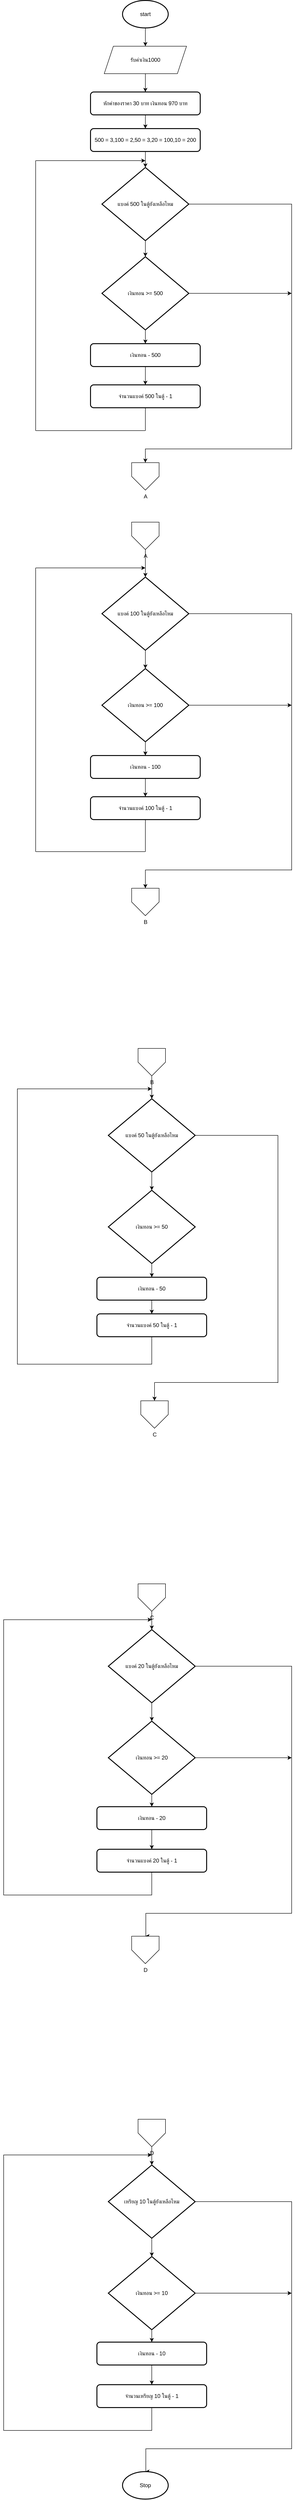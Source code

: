 <mxfile version="24.6.4" type="github">
  <diagram name="หน้า-1" id="jV5TbCkQOKdezUK5hESR">
    <mxGraphModel dx="1500" dy="796" grid="1" gridSize="10" guides="1" tooltips="1" connect="1" arrows="1" fold="1" page="1" pageScale="1" pageWidth="827" pageHeight="1169" math="0" shadow="0">
      <root>
        <mxCell id="0" />
        <mxCell id="1" parent="0" />
        <mxCell id="BRDeZYxLdoO6Mut2X1TK-2" value="start" style="strokeWidth=2;html=1;shape=mxgraph.flowchart.start_1;whiteSpace=wrap;" vertex="1" parent="1">
          <mxGeometry x="350" y="60" width="100" height="60" as="geometry" />
        </mxCell>
        <mxCell id="BRDeZYxLdoO6Mut2X1TK-5" value="รับค่าเงิน1000" style="shape=parallelogram;perimeter=parallelogramPerimeter;whiteSpace=wrap;html=1;fixedSize=1;" vertex="1" parent="1">
          <mxGeometry x="310" y="160" width="180" height="60" as="geometry" />
        </mxCell>
        <mxCell id="BRDeZYxLdoO6Mut2X1TK-6" value="" style="endArrow=classic;html=1;rounded=0;exitX=0.5;exitY=1;exitDx=0;exitDy=0;exitPerimeter=0;entryX=0.5;entryY=0;entryDx=0;entryDy=0;" edge="1" parent="1" source="BRDeZYxLdoO6Mut2X1TK-2" target="BRDeZYxLdoO6Mut2X1TK-5">
          <mxGeometry width="50" height="50" relative="1" as="geometry">
            <mxPoint x="390" y="260" as="sourcePoint" />
            <mxPoint x="440" y="210" as="targetPoint" />
          </mxGeometry>
        </mxCell>
        <mxCell id="BRDeZYxLdoO6Mut2X1TK-7" value="หักค่าของราคา 30 บาท เงินทอน 970 บาท" style="rounded=1;whiteSpace=wrap;html=1;absoluteArcSize=1;arcSize=14;strokeWidth=2;" vertex="1" parent="1">
          <mxGeometry x="280" y="260" width="240" height="50" as="geometry" />
        </mxCell>
        <mxCell id="BRDeZYxLdoO6Mut2X1TK-8" value="" style="endArrow=classic;html=1;rounded=0;exitX=0.5;exitY=1;exitDx=0;exitDy=0;entryX=0.5;entryY=0;entryDx=0;entryDy=0;" edge="1" parent="1" source="BRDeZYxLdoO6Mut2X1TK-5" target="BRDeZYxLdoO6Mut2X1TK-7">
          <mxGeometry width="50" height="50" relative="1" as="geometry">
            <mxPoint x="390" y="260" as="sourcePoint" />
            <mxPoint x="440" y="210" as="targetPoint" />
          </mxGeometry>
        </mxCell>
        <mxCell id="BRDeZYxLdoO6Mut2X1TK-111" style="edgeStyle=orthogonalEdgeStyle;rounded=0;orthogonalLoop=1;jettySize=auto;html=1;exitX=1;exitY=0.5;exitDx=0;exitDy=0;exitPerimeter=0;" edge="1" parent="1" source="BRDeZYxLdoO6Mut2X1TK-11" target="BRDeZYxLdoO6Mut2X1TK-40">
          <mxGeometry relative="1" as="geometry">
            <Array as="points">
              <mxPoint x="720" y="505" />
              <mxPoint x="720" y="1040" />
              <mxPoint x="400" y="1040" />
            </Array>
          </mxGeometry>
        </mxCell>
        <mxCell id="BRDeZYxLdoO6Mut2X1TK-11" value="แบงค์ 500 ในตู้ยังเหลือไหม" style="strokeWidth=2;html=1;shape=mxgraph.flowchart.decision;whiteSpace=wrap;" vertex="1" parent="1">
          <mxGeometry x="305" y="425" width="190" height="160" as="geometry" />
        </mxCell>
        <mxCell id="BRDeZYxLdoO6Mut2X1TK-13" value="เงินทอน - 500" style="rounded=1;whiteSpace=wrap;html=1;absoluteArcSize=1;arcSize=14;strokeWidth=2;" vertex="1" parent="1">
          <mxGeometry x="280" y="810" width="240" height="50" as="geometry" />
        </mxCell>
        <mxCell id="BRDeZYxLdoO6Mut2X1TK-14" value="จำนวนแบงค์ 500 ในตู้ - 1" style="rounded=1;whiteSpace=wrap;html=1;absoluteArcSize=1;arcSize=14;strokeWidth=2;" vertex="1" parent="1">
          <mxGeometry x="280" y="900" width="240" height="50" as="geometry" />
        </mxCell>
        <mxCell id="BRDeZYxLdoO6Mut2X1TK-112" style="edgeStyle=orthogonalEdgeStyle;rounded=0;orthogonalLoop=1;jettySize=auto;html=1;exitX=1;exitY=0.5;exitDx=0;exitDy=0;exitPerimeter=0;" edge="1" parent="1" source="BRDeZYxLdoO6Mut2X1TK-20">
          <mxGeometry relative="1" as="geometry">
            <mxPoint x="720" y="700" as="targetPoint" />
          </mxGeometry>
        </mxCell>
        <mxCell id="BRDeZYxLdoO6Mut2X1TK-20" value="เงินทอน &amp;gt;= 500" style="strokeWidth=2;html=1;shape=mxgraph.flowchart.decision;whiteSpace=wrap;" vertex="1" parent="1">
          <mxGeometry x="305" y="620" width="190" height="160" as="geometry" />
        </mxCell>
        <mxCell id="BRDeZYxLdoO6Mut2X1TK-24" value="500 = 3,100 = 2,50 = 3,20 = 100,10 = 200" style="rounded=1;whiteSpace=wrap;html=1;absoluteArcSize=1;arcSize=14;strokeWidth=2;" vertex="1" parent="1">
          <mxGeometry x="280" y="340" width="240" height="50" as="geometry" />
        </mxCell>
        <mxCell id="BRDeZYxLdoO6Mut2X1TK-25" value="" style="endArrow=classic;html=1;rounded=0;exitX=0.5;exitY=1;exitDx=0;exitDy=0;entryX=0.5;entryY=0;entryDx=0;entryDy=0;" edge="1" parent="1" source="BRDeZYxLdoO6Mut2X1TK-7" target="BRDeZYxLdoO6Mut2X1TK-24">
          <mxGeometry width="50" height="50" relative="1" as="geometry">
            <mxPoint x="390" y="480" as="sourcePoint" />
            <mxPoint x="440" y="430" as="targetPoint" />
          </mxGeometry>
        </mxCell>
        <mxCell id="BRDeZYxLdoO6Mut2X1TK-26" value="" style="endArrow=classic;html=1;rounded=0;exitX=0.5;exitY=1;exitDx=0;exitDy=0;entryX=0.5;entryY=0;entryDx=0;entryDy=0;entryPerimeter=0;" edge="1" parent="1" source="BRDeZYxLdoO6Mut2X1TK-24" target="BRDeZYxLdoO6Mut2X1TK-11">
          <mxGeometry width="50" height="50" relative="1" as="geometry">
            <mxPoint x="390" y="480" as="sourcePoint" />
            <mxPoint x="440" y="430" as="targetPoint" />
          </mxGeometry>
        </mxCell>
        <mxCell id="BRDeZYxLdoO6Mut2X1TK-27" value="" style="endArrow=classic;html=1;rounded=0;exitX=0.5;exitY=1;exitDx=0;exitDy=0;exitPerimeter=0;entryX=0.5;entryY=0;entryDx=0;entryDy=0;entryPerimeter=0;" edge="1" parent="1" source="BRDeZYxLdoO6Mut2X1TK-11" target="BRDeZYxLdoO6Mut2X1TK-20">
          <mxGeometry width="50" height="50" relative="1" as="geometry">
            <mxPoint x="390" y="680" as="sourcePoint" />
            <mxPoint x="440" y="630" as="targetPoint" />
          </mxGeometry>
        </mxCell>
        <mxCell id="BRDeZYxLdoO6Mut2X1TK-28" value="" style="endArrow=classic;html=1;rounded=0;exitX=0.5;exitY=1;exitDx=0;exitDy=0;exitPerimeter=0;entryX=0.5;entryY=0;entryDx=0;entryDy=0;" edge="1" parent="1" source="BRDeZYxLdoO6Mut2X1TK-20" target="BRDeZYxLdoO6Mut2X1TK-13">
          <mxGeometry width="50" height="50" relative="1" as="geometry">
            <mxPoint x="390" y="680" as="sourcePoint" />
            <mxPoint x="440" y="630" as="targetPoint" />
          </mxGeometry>
        </mxCell>
        <mxCell id="BRDeZYxLdoO6Mut2X1TK-40" value="A" style="verticalLabelPosition=bottom;verticalAlign=top;html=1;shape=offPageConnector;rounded=0;size=0.5;" vertex="1" parent="1">
          <mxGeometry x="370" y="1070" width="60" height="60" as="geometry" />
        </mxCell>
        <mxCell id="BRDeZYxLdoO6Mut2X1TK-41" value="A" style="verticalLabelPosition=bottom;verticalAlign=top;html=1;shape=offPageConnector;rounded=0;size=0.5;" vertex="1" parent="1">
          <mxGeometry x="370" y="1200" width="60" height="60" as="geometry" />
        </mxCell>
        <mxCell id="BRDeZYxLdoO6Mut2X1TK-42" value="" style="endArrow=classic;html=1;rounded=0;exitX=0.5;exitY=1;exitDx=0;exitDy=0;" edge="1" parent="1" source="BRDeZYxLdoO6Mut2X1TK-41">
          <mxGeometry width="50" height="50" relative="1" as="geometry">
            <mxPoint x="390" y="1360" as="sourcePoint" />
            <mxPoint x="400" y="1320" as="targetPoint" />
          </mxGeometry>
        </mxCell>
        <mxCell id="BRDeZYxLdoO6Mut2X1TK-43" value="แบงค์ 100 ในตู้ยังเหลือไหม" style="strokeWidth=2;html=1;shape=mxgraph.flowchart.decision;whiteSpace=wrap;" vertex="1" parent="1">
          <mxGeometry x="305" y="1320" width="190" height="160" as="geometry" />
        </mxCell>
        <mxCell id="BRDeZYxLdoO6Mut2X1TK-44" value="เงินทอน &amp;gt;= 100" style="strokeWidth=2;html=1;shape=mxgraph.flowchart.decision;whiteSpace=wrap;" vertex="1" parent="1">
          <mxGeometry x="305" y="1520" width="190" height="160" as="geometry" />
        </mxCell>
        <mxCell id="BRDeZYxLdoO6Mut2X1TK-45" value="เงินทอน - 100" style="rounded=1;whiteSpace=wrap;html=1;absoluteArcSize=1;arcSize=14;strokeWidth=2;" vertex="1" parent="1">
          <mxGeometry x="280" y="1710" width="240" height="50" as="geometry" />
        </mxCell>
        <mxCell id="BRDeZYxLdoO6Mut2X1TK-46" value="จำนวนแบงค์ 100 ในตู้ - 1" style="rounded=1;whiteSpace=wrap;html=1;absoluteArcSize=1;arcSize=14;strokeWidth=2;" vertex="1" parent="1">
          <mxGeometry x="280" y="1800" width="240" height="50" as="geometry" />
        </mxCell>
        <mxCell id="BRDeZYxLdoO6Mut2X1TK-47" value="" style="endArrow=classic;html=1;rounded=0;exitX=0.5;exitY=1;exitDx=0;exitDy=0;entryX=0.5;entryY=0;entryDx=0;entryDy=0;" edge="1" parent="1" source="BRDeZYxLdoO6Mut2X1TK-13" target="BRDeZYxLdoO6Mut2X1TK-14">
          <mxGeometry width="50" height="50" relative="1" as="geometry">
            <mxPoint x="390" y="1020" as="sourcePoint" />
            <mxPoint x="440" y="970" as="targetPoint" />
          </mxGeometry>
        </mxCell>
        <mxCell id="BRDeZYxLdoO6Mut2X1TK-48" value="" style="endArrow=none;html=1;rounded=0;exitX=0.5;exitY=1;exitDx=0;exitDy=0;" edge="1" parent="1" source="BRDeZYxLdoO6Mut2X1TK-14">
          <mxGeometry width="50" height="50" relative="1" as="geometry">
            <mxPoint x="390" y="1020" as="sourcePoint" />
            <mxPoint x="400" y="1000" as="targetPoint" />
          </mxGeometry>
        </mxCell>
        <mxCell id="BRDeZYxLdoO6Mut2X1TK-49" value="" style="endArrow=none;html=1;rounded=0;" edge="1" parent="1">
          <mxGeometry width="50" height="50" relative="1" as="geometry">
            <mxPoint x="160" y="1000" as="sourcePoint" />
            <mxPoint x="400" y="1000" as="targetPoint" />
          </mxGeometry>
        </mxCell>
        <mxCell id="BRDeZYxLdoO6Mut2X1TK-50" value="" style="endArrow=none;html=1;rounded=0;" edge="1" parent="1">
          <mxGeometry width="50" height="50" relative="1" as="geometry">
            <mxPoint x="160" y="1000" as="sourcePoint" />
            <mxPoint x="160" y="410" as="targetPoint" />
          </mxGeometry>
        </mxCell>
        <mxCell id="BRDeZYxLdoO6Mut2X1TK-51" value="" style="endArrow=classic;html=1;rounded=0;" edge="1" parent="1">
          <mxGeometry width="50" height="50" relative="1" as="geometry">
            <mxPoint x="160" y="410" as="sourcePoint" />
            <mxPoint x="400" y="410" as="targetPoint" />
          </mxGeometry>
        </mxCell>
        <mxCell id="BRDeZYxLdoO6Mut2X1TK-54" value="" style="endArrow=classic;html=1;rounded=0;exitX=0.5;exitY=1;exitDx=0;exitDy=0;exitPerimeter=0;entryX=0.5;entryY=0;entryDx=0;entryDy=0;entryPerimeter=0;" edge="1" parent="1" source="BRDeZYxLdoO6Mut2X1TK-43" target="BRDeZYxLdoO6Mut2X1TK-44">
          <mxGeometry width="50" height="50" relative="1" as="geometry">
            <mxPoint x="390" y="1520" as="sourcePoint" />
            <mxPoint x="440" y="1470" as="targetPoint" />
          </mxGeometry>
        </mxCell>
        <mxCell id="BRDeZYxLdoO6Mut2X1TK-55" value="" style="endArrow=classic;html=1;rounded=0;exitX=0.5;exitY=1;exitDx=0;exitDy=0;exitPerimeter=0;entryX=0.5;entryY=0;entryDx=0;entryDy=0;" edge="1" parent="1" source="BRDeZYxLdoO6Mut2X1TK-44" target="BRDeZYxLdoO6Mut2X1TK-45">
          <mxGeometry width="50" height="50" relative="1" as="geometry">
            <mxPoint x="390" y="1520" as="sourcePoint" />
            <mxPoint x="440" y="1470" as="targetPoint" />
          </mxGeometry>
        </mxCell>
        <mxCell id="BRDeZYxLdoO6Mut2X1TK-56" value="" style="endArrow=classic;html=1;rounded=0;exitX=0.5;exitY=1;exitDx=0;exitDy=0;entryX=0.5;entryY=0;entryDx=0;entryDy=0;" edge="1" parent="1" source="BRDeZYxLdoO6Mut2X1TK-45" target="BRDeZYxLdoO6Mut2X1TK-46">
          <mxGeometry width="50" height="50" relative="1" as="geometry">
            <mxPoint x="390" y="1820" as="sourcePoint" />
            <mxPoint x="440" y="1770" as="targetPoint" />
          </mxGeometry>
        </mxCell>
        <mxCell id="BRDeZYxLdoO6Mut2X1TK-57" value="" style="endArrow=none;html=1;rounded=0;exitX=0.5;exitY=1;exitDx=0;exitDy=0;" edge="1" parent="1" source="BRDeZYxLdoO6Mut2X1TK-46">
          <mxGeometry width="50" height="50" relative="1" as="geometry">
            <mxPoint x="390" y="1820" as="sourcePoint" />
            <mxPoint x="400" y="1920" as="targetPoint" />
          </mxGeometry>
        </mxCell>
        <mxCell id="BRDeZYxLdoO6Mut2X1TK-58" value="" style="endArrow=none;html=1;rounded=0;" edge="1" parent="1">
          <mxGeometry width="50" height="50" relative="1" as="geometry">
            <mxPoint x="400" y="1920" as="sourcePoint" />
            <mxPoint x="160" y="1920" as="targetPoint" />
          </mxGeometry>
        </mxCell>
        <mxCell id="BRDeZYxLdoO6Mut2X1TK-59" value="" style="endArrow=none;html=1;rounded=0;" edge="1" parent="1">
          <mxGeometry width="50" height="50" relative="1" as="geometry">
            <mxPoint x="160" y="1920" as="sourcePoint" />
            <mxPoint x="160" y="1300" as="targetPoint" />
          </mxGeometry>
        </mxCell>
        <mxCell id="BRDeZYxLdoO6Mut2X1TK-60" value="" style="endArrow=classic;html=1;rounded=0;" edge="1" parent="1">
          <mxGeometry width="50" height="50" relative="1" as="geometry">
            <mxPoint x="160" y="1300" as="sourcePoint" />
            <mxPoint x="400" y="1300" as="targetPoint" />
          </mxGeometry>
        </mxCell>
        <mxCell id="BRDeZYxLdoO6Mut2X1TK-61" value="" style="endArrow=none;html=1;rounded=0;exitX=1;exitY=0.5;exitDx=0;exitDy=0;exitPerimeter=0;" edge="1" parent="1" source="BRDeZYxLdoO6Mut2X1TK-43">
          <mxGeometry width="50" height="50" relative="1" as="geometry">
            <mxPoint x="390" y="1420" as="sourcePoint" />
            <mxPoint x="720" y="1400" as="targetPoint" />
          </mxGeometry>
        </mxCell>
        <mxCell id="BRDeZYxLdoO6Mut2X1TK-62" value="" style="endArrow=classic;html=1;rounded=0;exitX=1;exitY=0.5;exitDx=0;exitDy=0;exitPerimeter=0;" edge="1" parent="1" source="BRDeZYxLdoO6Mut2X1TK-44">
          <mxGeometry width="50" height="50" relative="1" as="geometry">
            <mxPoint x="390" y="1520" as="sourcePoint" />
            <mxPoint x="720" y="1600" as="targetPoint" />
          </mxGeometry>
        </mxCell>
        <mxCell id="BRDeZYxLdoO6Mut2X1TK-63" value="" style="endArrow=none;html=1;rounded=0;" edge="1" parent="1">
          <mxGeometry width="50" height="50" relative="1" as="geometry">
            <mxPoint x="720" y="1960.8" as="sourcePoint" />
            <mxPoint x="720" y="1400" as="targetPoint" />
          </mxGeometry>
        </mxCell>
        <mxCell id="BRDeZYxLdoO6Mut2X1TK-64" value="" style="endArrow=none;html=1;rounded=0;" edge="1" parent="1">
          <mxGeometry width="50" height="50" relative="1" as="geometry">
            <mxPoint x="400" y="1960" as="sourcePoint" />
            <mxPoint x="720" y="1960" as="targetPoint" />
          </mxGeometry>
        </mxCell>
        <mxCell id="BRDeZYxLdoO6Mut2X1TK-65" value="" style="endArrow=classic;html=1;rounded=0;" edge="1" parent="1">
          <mxGeometry width="50" height="50" relative="1" as="geometry">
            <mxPoint x="400" y="1960" as="sourcePoint" />
            <mxPoint x="400" y="2000" as="targetPoint" />
          </mxGeometry>
        </mxCell>
        <mxCell id="BRDeZYxLdoO6Mut2X1TK-66" value="B" style="verticalLabelPosition=bottom;verticalAlign=top;html=1;shape=offPageConnector;rounded=0;size=0.5;" vertex="1" parent="1">
          <mxGeometry x="370" y="2000" width="60" height="60" as="geometry" />
        </mxCell>
        <mxCell id="BRDeZYxLdoO6Mut2X1TK-82" value="" style="edgeStyle=orthogonalEdgeStyle;rounded=0;orthogonalLoop=1;jettySize=auto;html=1;" edge="1" parent="1" source="BRDeZYxLdoO6Mut2X1TK-67" target="BRDeZYxLdoO6Mut2X1TK-68">
          <mxGeometry relative="1" as="geometry" />
        </mxCell>
        <mxCell id="BRDeZYxLdoO6Mut2X1TK-67" value="B" style="verticalLabelPosition=bottom;verticalAlign=top;html=1;shape=offPageConnector;rounded=0;size=0.5;" vertex="1" parent="1">
          <mxGeometry x="384" y="2350" width="60" height="60" as="geometry" />
        </mxCell>
        <mxCell id="BRDeZYxLdoO6Mut2X1TK-72" value="" style="edgeStyle=orthogonalEdgeStyle;rounded=0;orthogonalLoop=1;jettySize=auto;html=1;" edge="1" parent="1" source="BRDeZYxLdoO6Mut2X1TK-68" target="BRDeZYxLdoO6Mut2X1TK-69">
          <mxGeometry relative="1" as="geometry" />
        </mxCell>
        <mxCell id="BRDeZYxLdoO6Mut2X1TK-68" value="แบงค์ 50 ในตู้ยังเหลือไหม" style="strokeWidth=2;html=1;shape=mxgraph.flowchart.decision;whiteSpace=wrap;" vertex="1" parent="1">
          <mxGeometry x="319" y="2460" width="190" height="160" as="geometry" />
        </mxCell>
        <mxCell id="BRDeZYxLdoO6Mut2X1TK-69" value="เงินทอน &amp;gt;= 50" style="strokeWidth=2;html=1;shape=mxgraph.flowchart.decision;whiteSpace=wrap;" vertex="1" parent="1">
          <mxGeometry x="319" y="2660" width="190" height="160" as="geometry" />
        </mxCell>
        <mxCell id="BRDeZYxLdoO6Mut2X1TK-70" value="เงินทอน - 50" style="rounded=1;whiteSpace=wrap;html=1;absoluteArcSize=1;arcSize=14;strokeWidth=2;" vertex="1" parent="1">
          <mxGeometry x="294" y="2850" width="240" height="50" as="geometry" />
        </mxCell>
        <mxCell id="BRDeZYxLdoO6Mut2X1TK-107" style="edgeStyle=orthogonalEdgeStyle;rounded=0;orthogonalLoop=1;jettySize=auto;html=1;exitX=0.5;exitY=1;exitDx=0;exitDy=0;" edge="1" parent="1" source="BRDeZYxLdoO6Mut2X1TK-71">
          <mxGeometry relative="1" as="geometry">
            <mxPoint x="414" y="2438.4" as="targetPoint" />
            <Array as="points">
              <mxPoint x="414" y="3040" />
              <mxPoint x="120" y="3040" />
              <mxPoint x="120" y="2438" />
            </Array>
          </mxGeometry>
        </mxCell>
        <mxCell id="BRDeZYxLdoO6Mut2X1TK-71" value="จำนวนแบงค์ 50 ในตู้ - 1" style="rounded=1;whiteSpace=wrap;html=1;absoluteArcSize=1;arcSize=14;strokeWidth=2;" vertex="1" parent="1">
          <mxGeometry x="294" y="2930" width="240" height="50" as="geometry" />
        </mxCell>
        <mxCell id="BRDeZYxLdoO6Mut2X1TK-77" value="" style="endArrow=classic;html=1;rounded=0;exitX=0.5;exitY=1;exitDx=0;exitDy=0;exitPerimeter=0;entryX=0.5;entryY=0;entryDx=0;entryDy=0;" edge="1" parent="1" source="BRDeZYxLdoO6Mut2X1TK-69" target="BRDeZYxLdoO6Mut2X1TK-70">
          <mxGeometry width="50" height="50" relative="1" as="geometry">
            <mxPoint x="390" y="2840" as="sourcePoint" />
            <mxPoint x="440" y="2790" as="targetPoint" />
          </mxGeometry>
        </mxCell>
        <mxCell id="BRDeZYxLdoO6Mut2X1TK-78" value="" style="endArrow=classic;html=1;rounded=0;exitX=0.5;exitY=1;exitDx=0;exitDy=0;entryX=0.5;entryY=0;entryDx=0;entryDy=0;" edge="1" parent="1" source="BRDeZYxLdoO6Mut2X1TK-70" target="BRDeZYxLdoO6Mut2X1TK-71">
          <mxGeometry width="50" height="50" relative="1" as="geometry">
            <mxPoint x="390" y="2840" as="sourcePoint" />
            <mxPoint x="440" y="2790" as="targetPoint" />
          </mxGeometry>
        </mxCell>
        <mxCell id="BRDeZYxLdoO6Mut2X1TK-84" value="" style="endArrow=none;html=1;rounded=0;exitX=1;exitY=0.5;exitDx=0;exitDy=0;exitPerimeter=0;" edge="1" parent="1" source="BRDeZYxLdoO6Mut2X1TK-68">
          <mxGeometry width="50" height="50" relative="1" as="geometry">
            <mxPoint x="390" y="2620" as="sourcePoint" />
            <mxPoint x="690" y="2540" as="targetPoint" />
          </mxGeometry>
        </mxCell>
        <mxCell id="BRDeZYxLdoO6Mut2X1TK-85" value="" style="endArrow=none;html=1;rounded=0;" edge="1" parent="1">
          <mxGeometry width="50" height="50" relative="1" as="geometry">
            <mxPoint x="690" y="3081" as="sourcePoint" />
            <mxPoint x="690" y="2540" as="targetPoint" />
          </mxGeometry>
        </mxCell>
        <mxCell id="BRDeZYxLdoO6Mut2X1TK-86" value="" style="endArrow=none;html=1;rounded=0;" edge="1" parent="1">
          <mxGeometry width="50" height="50" relative="1" as="geometry">
            <mxPoint x="420" y="3080" as="sourcePoint" />
            <mxPoint x="690" y="3080" as="targetPoint" />
          </mxGeometry>
        </mxCell>
        <mxCell id="BRDeZYxLdoO6Mut2X1TK-87" value="" style="endArrow=classic;html=1;rounded=0;" edge="1" parent="1">
          <mxGeometry width="50" height="50" relative="1" as="geometry">
            <mxPoint x="420" y="3080" as="sourcePoint" />
            <mxPoint x="420" y="3120" as="targetPoint" />
          </mxGeometry>
        </mxCell>
        <mxCell id="BRDeZYxLdoO6Mut2X1TK-92" value="" style="edgeStyle=orthogonalEdgeStyle;rounded=0;orthogonalLoop=1;jettySize=auto;html=1;" edge="1" parent="1" source="BRDeZYxLdoO6Mut2X1TK-90" target="BRDeZYxLdoO6Mut2X1TK-91">
          <mxGeometry relative="1" as="geometry" />
        </mxCell>
        <mxCell id="BRDeZYxLdoO6Mut2X1TK-108" style="edgeStyle=orthogonalEdgeStyle;rounded=0;orthogonalLoop=1;jettySize=auto;html=1;exitX=1;exitY=0.5;exitDx=0;exitDy=0;exitPerimeter=0;" edge="1" parent="1" source="BRDeZYxLdoO6Mut2X1TK-90">
          <mxGeometry relative="1" as="geometry">
            <mxPoint x="400" y="4290" as="targetPoint" />
            <Array as="points">
              <mxPoint x="720" y="3700" />
              <mxPoint x="720" y="4240" />
              <mxPoint x="401" y="4240" />
            </Array>
          </mxGeometry>
        </mxCell>
        <mxCell id="BRDeZYxLdoO6Mut2X1TK-90" value="แบงค์ 20 ในตู้ยังเหลือไหม" style="strokeWidth=2;html=1;shape=mxgraph.flowchart.decision;whiteSpace=wrap;" vertex="1" parent="1">
          <mxGeometry x="319" y="3620" width="190" height="160" as="geometry" />
        </mxCell>
        <mxCell id="BRDeZYxLdoO6Mut2X1TK-98" value="" style="edgeStyle=orthogonalEdgeStyle;rounded=0;orthogonalLoop=1;jettySize=auto;html=1;" edge="1" parent="1" source="BRDeZYxLdoO6Mut2X1TK-91" target="BRDeZYxLdoO6Mut2X1TK-93">
          <mxGeometry relative="1" as="geometry" />
        </mxCell>
        <mxCell id="BRDeZYxLdoO6Mut2X1TK-114" style="edgeStyle=orthogonalEdgeStyle;rounded=0;orthogonalLoop=1;jettySize=auto;html=1;exitX=1;exitY=0.5;exitDx=0;exitDy=0;exitPerimeter=0;" edge="1" parent="1" source="BRDeZYxLdoO6Mut2X1TK-91">
          <mxGeometry relative="1" as="geometry">
            <mxPoint x="720" y="3900" as="targetPoint" />
          </mxGeometry>
        </mxCell>
        <mxCell id="BRDeZYxLdoO6Mut2X1TK-91" value="เงินทอน &amp;gt;= 20" style="strokeWidth=2;html=1;shape=mxgraph.flowchart.decision;whiteSpace=wrap;" vertex="1" parent="1">
          <mxGeometry x="319" y="3820" width="190" height="160" as="geometry" />
        </mxCell>
        <mxCell id="BRDeZYxLdoO6Mut2X1TK-99" value="" style="edgeStyle=orthogonalEdgeStyle;rounded=0;orthogonalLoop=1;jettySize=auto;html=1;" edge="1" parent="1" source="BRDeZYxLdoO6Mut2X1TK-93" target="BRDeZYxLdoO6Mut2X1TK-97">
          <mxGeometry relative="1" as="geometry" />
        </mxCell>
        <mxCell id="BRDeZYxLdoO6Mut2X1TK-93" value="เงินทอน - 20" style="rounded=1;whiteSpace=wrap;html=1;absoluteArcSize=1;arcSize=14;strokeWidth=2;" vertex="1" parent="1">
          <mxGeometry x="294" y="4007" width="240" height="50" as="geometry" />
        </mxCell>
        <mxCell id="BRDeZYxLdoO6Mut2X1TK-95" value="" style="edgeStyle=orthogonalEdgeStyle;rounded=0;orthogonalLoop=1;jettySize=auto;html=1;" edge="1" parent="1" source="BRDeZYxLdoO6Mut2X1TK-94" target="BRDeZYxLdoO6Mut2X1TK-90">
          <mxGeometry relative="1" as="geometry" />
        </mxCell>
        <mxCell id="BRDeZYxLdoO6Mut2X1TK-94" value="C" style="verticalLabelPosition=bottom;verticalAlign=top;html=1;shape=offPageConnector;rounded=0;size=0.5;" vertex="1" parent="1">
          <mxGeometry x="384" y="3520" width="60" height="60" as="geometry" />
        </mxCell>
        <mxCell id="BRDeZYxLdoO6Mut2X1TK-96" value="C" style="verticalLabelPosition=bottom;verticalAlign=top;html=1;shape=offPageConnector;rounded=0;size=0.5;" vertex="1" parent="1">
          <mxGeometry x="390" y="3120" width="60" height="60" as="geometry" />
        </mxCell>
        <mxCell id="BRDeZYxLdoO6Mut2X1TK-105" style="edgeStyle=orthogonalEdgeStyle;rounded=0;orthogonalLoop=1;jettySize=auto;html=1;exitX=0.5;exitY=1;exitDx=0;exitDy=0;" edge="1" parent="1" source="BRDeZYxLdoO6Mut2X1TK-97">
          <mxGeometry relative="1" as="geometry">
            <mxPoint x="414" y="3598.4" as="targetPoint" />
            <Array as="points">
              <mxPoint x="414" y="4200" />
              <mxPoint x="90" y="4200" />
              <mxPoint x="90" y="3598" />
            </Array>
          </mxGeometry>
        </mxCell>
        <mxCell id="BRDeZYxLdoO6Mut2X1TK-97" value="จำนวนแบงค์ 20 ในตู้ - 1" style="rounded=1;whiteSpace=wrap;html=1;absoluteArcSize=1;arcSize=14;strokeWidth=2;" vertex="1" parent="1">
          <mxGeometry x="294" y="4100" width="240" height="50" as="geometry" />
        </mxCell>
        <mxCell id="BRDeZYxLdoO6Mut2X1TK-110" value="D" style="verticalLabelPosition=bottom;verticalAlign=top;html=1;shape=offPageConnector;rounded=0;size=0.5;" vertex="1" parent="1">
          <mxGeometry x="370" y="4290" width="60" height="60" as="geometry" />
        </mxCell>
        <mxCell id="BRDeZYxLdoO6Mut2X1TK-117" value="" style="edgeStyle=orthogonalEdgeStyle;rounded=0;orthogonalLoop=1;jettySize=auto;html=1;" edge="1" parent="1" source="BRDeZYxLdoO6Mut2X1TK-119" target="BRDeZYxLdoO6Mut2X1TK-122">
          <mxGeometry relative="1" as="geometry" />
        </mxCell>
        <mxCell id="BRDeZYxLdoO6Mut2X1TK-118" style="edgeStyle=orthogonalEdgeStyle;rounded=0;orthogonalLoop=1;jettySize=auto;html=1;exitX=1;exitY=0.5;exitDx=0;exitDy=0;exitPerimeter=0;" edge="1" parent="1" source="BRDeZYxLdoO6Mut2X1TK-119">
          <mxGeometry relative="1" as="geometry">
            <mxPoint x="400" y="5460" as="targetPoint" />
            <Array as="points">
              <mxPoint x="720" y="4870" />
              <mxPoint x="720" y="5410" />
              <mxPoint x="401" y="5410" />
            </Array>
          </mxGeometry>
        </mxCell>
        <mxCell id="BRDeZYxLdoO6Mut2X1TK-119" value="เหรียญ 10 ในตู้ยังเหลือไหม" style="strokeWidth=2;html=1;shape=mxgraph.flowchart.decision;whiteSpace=wrap;" vertex="1" parent="1">
          <mxGeometry x="319" y="4790" width="190" height="160" as="geometry" />
        </mxCell>
        <mxCell id="BRDeZYxLdoO6Mut2X1TK-120" value="" style="edgeStyle=orthogonalEdgeStyle;rounded=0;orthogonalLoop=1;jettySize=auto;html=1;" edge="1" parent="1" source="BRDeZYxLdoO6Mut2X1TK-122" target="BRDeZYxLdoO6Mut2X1TK-124">
          <mxGeometry relative="1" as="geometry" />
        </mxCell>
        <mxCell id="BRDeZYxLdoO6Mut2X1TK-121" style="edgeStyle=orthogonalEdgeStyle;rounded=0;orthogonalLoop=1;jettySize=auto;html=1;exitX=1;exitY=0.5;exitDx=0;exitDy=0;exitPerimeter=0;" edge="1" parent="1" source="BRDeZYxLdoO6Mut2X1TK-122">
          <mxGeometry relative="1" as="geometry">
            <mxPoint x="720" y="5070" as="targetPoint" />
          </mxGeometry>
        </mxCell>
        <mxCell id="BRDeZYxLdoO6Mut2X1TK-122" value="เงินทอน &amp;gt;= 10" style="strokeWidth=2;html=1;shape=mxgraph.flowchart.decision;whiteSpace=wrap;" vertex="1" parent="1">
          <mxGeometry x="319" y="4990" width="190" height="160" as="geometry" />
        </mxCell>
        <mxCell id="BRDeZYxLdoO6Mut2X1TK-123" value="" style="edgeStyle=orthogonalEdgeStyle;rounded=0;orthogonalLoop=1;jettySize=auto;html=1;" edge="1" parent="1" source="BRDeZYxLdoO6Mut2X1TK-124" target="BRDeZYxLdoO6Mut2X1TK-127">
          <mxGeometry relative="1" as="geometry" />
        </mxCell>
        <mxCell id="BRDeZYxLdoO6Mut2X1TK-124" value="เงินทอน - 10" style="rounded=1;whiteSpace=wrap;html=1;absoluteArcSize=1;arcSize=14;strokeWidth=2;" vertex="1" parent="1">
          <mxGeometry x="294" y="5177" width="240" height="50" as="geometry" />
        </mxCell>
        <mxCell id="BRDeZYxLdoO6Mut2X1TK-126" style="edgeStyle=orthogonalEdgeStyle;rounded=0;orthogonalLoop=1;jettySize=auto;html=1;exitX=0.5;exitY=1;exitDx=0;exitDy=0;" edge="1" parent="1" source="BRDeZYxLdoO6Mut2X1TK-127">
          <mxGeometry relative="1" as="geometry">
            <mxPoint x="414" y="4768" as="targetPoint" />
            <Array as="points">
              <mxPoint x="414" y="5370" />
              <mxPoint x="90" y="5370" />
              <mxPoint x="90" y="4768" />
            </Array>
          </mxGeometry>
        </mxCell>
        <mxCell id="BRDeZYxLdoO6Mut2X1TK-127" value="จำนวนเหรียญ 10 ในตู้ - 1" style="rounded=1;whiteSpace=wrap;html=1;absoluteArcSize=1;arcSize=14;strokeWidth=2;" vertex="1" parent="1">
          <mxGeometry x="294" y="5270" width="240" height="50" as="geometry" />
        </mxCell>
        <mxCell id="BRDeZYxLdoO6Mut2X1TK-129" value="D" style="verticalLabelPosition=bottom;verticalAlign=top;html=1;shape=offPageConnector;rounded=0;size=0.5;" vertex="1" parent="1">
          <mxGeometry x="384" y="4690" width="60" height="60" as="geometry" />
        </mxCell>
        <mxCell id="BRDeZYxLdoO6Mut2X1TK-130" style="edgeStyle=orthogonalEdgeStyle;rounded=0;orthogonalLoop=1;jettySize=auto;html=1;exitX=0.5;exitY=1;exitDx=0;exitDy=0;entryX=0.5;entryY=0;entryDx=0;entryDy=0;entryPerimeter=0;" edge="1" parent="1" source="BRDeZYxLdoO6Mut2X1TK-129" target="BRDeZYxLdoO6Mut2X1TK-119">
          <mxGeometry relative="1" as="geometry" />
        </mxCell>
        <mxCell id="BRDeZYxLdoO6Mut2X1TK-131" value="Stop" style="strokeWidth=2;html=1;shape=mxgraph.flowchart.start_1;whiteSpace=wrap;" vertex="1" parent="1">
          <mxGeometry x="350" y="5460" width="100" height="60" as="geometry" />
        </mxCell>
      </root>
    </mxGraphModel>
  </diagram>
</mxfile>
